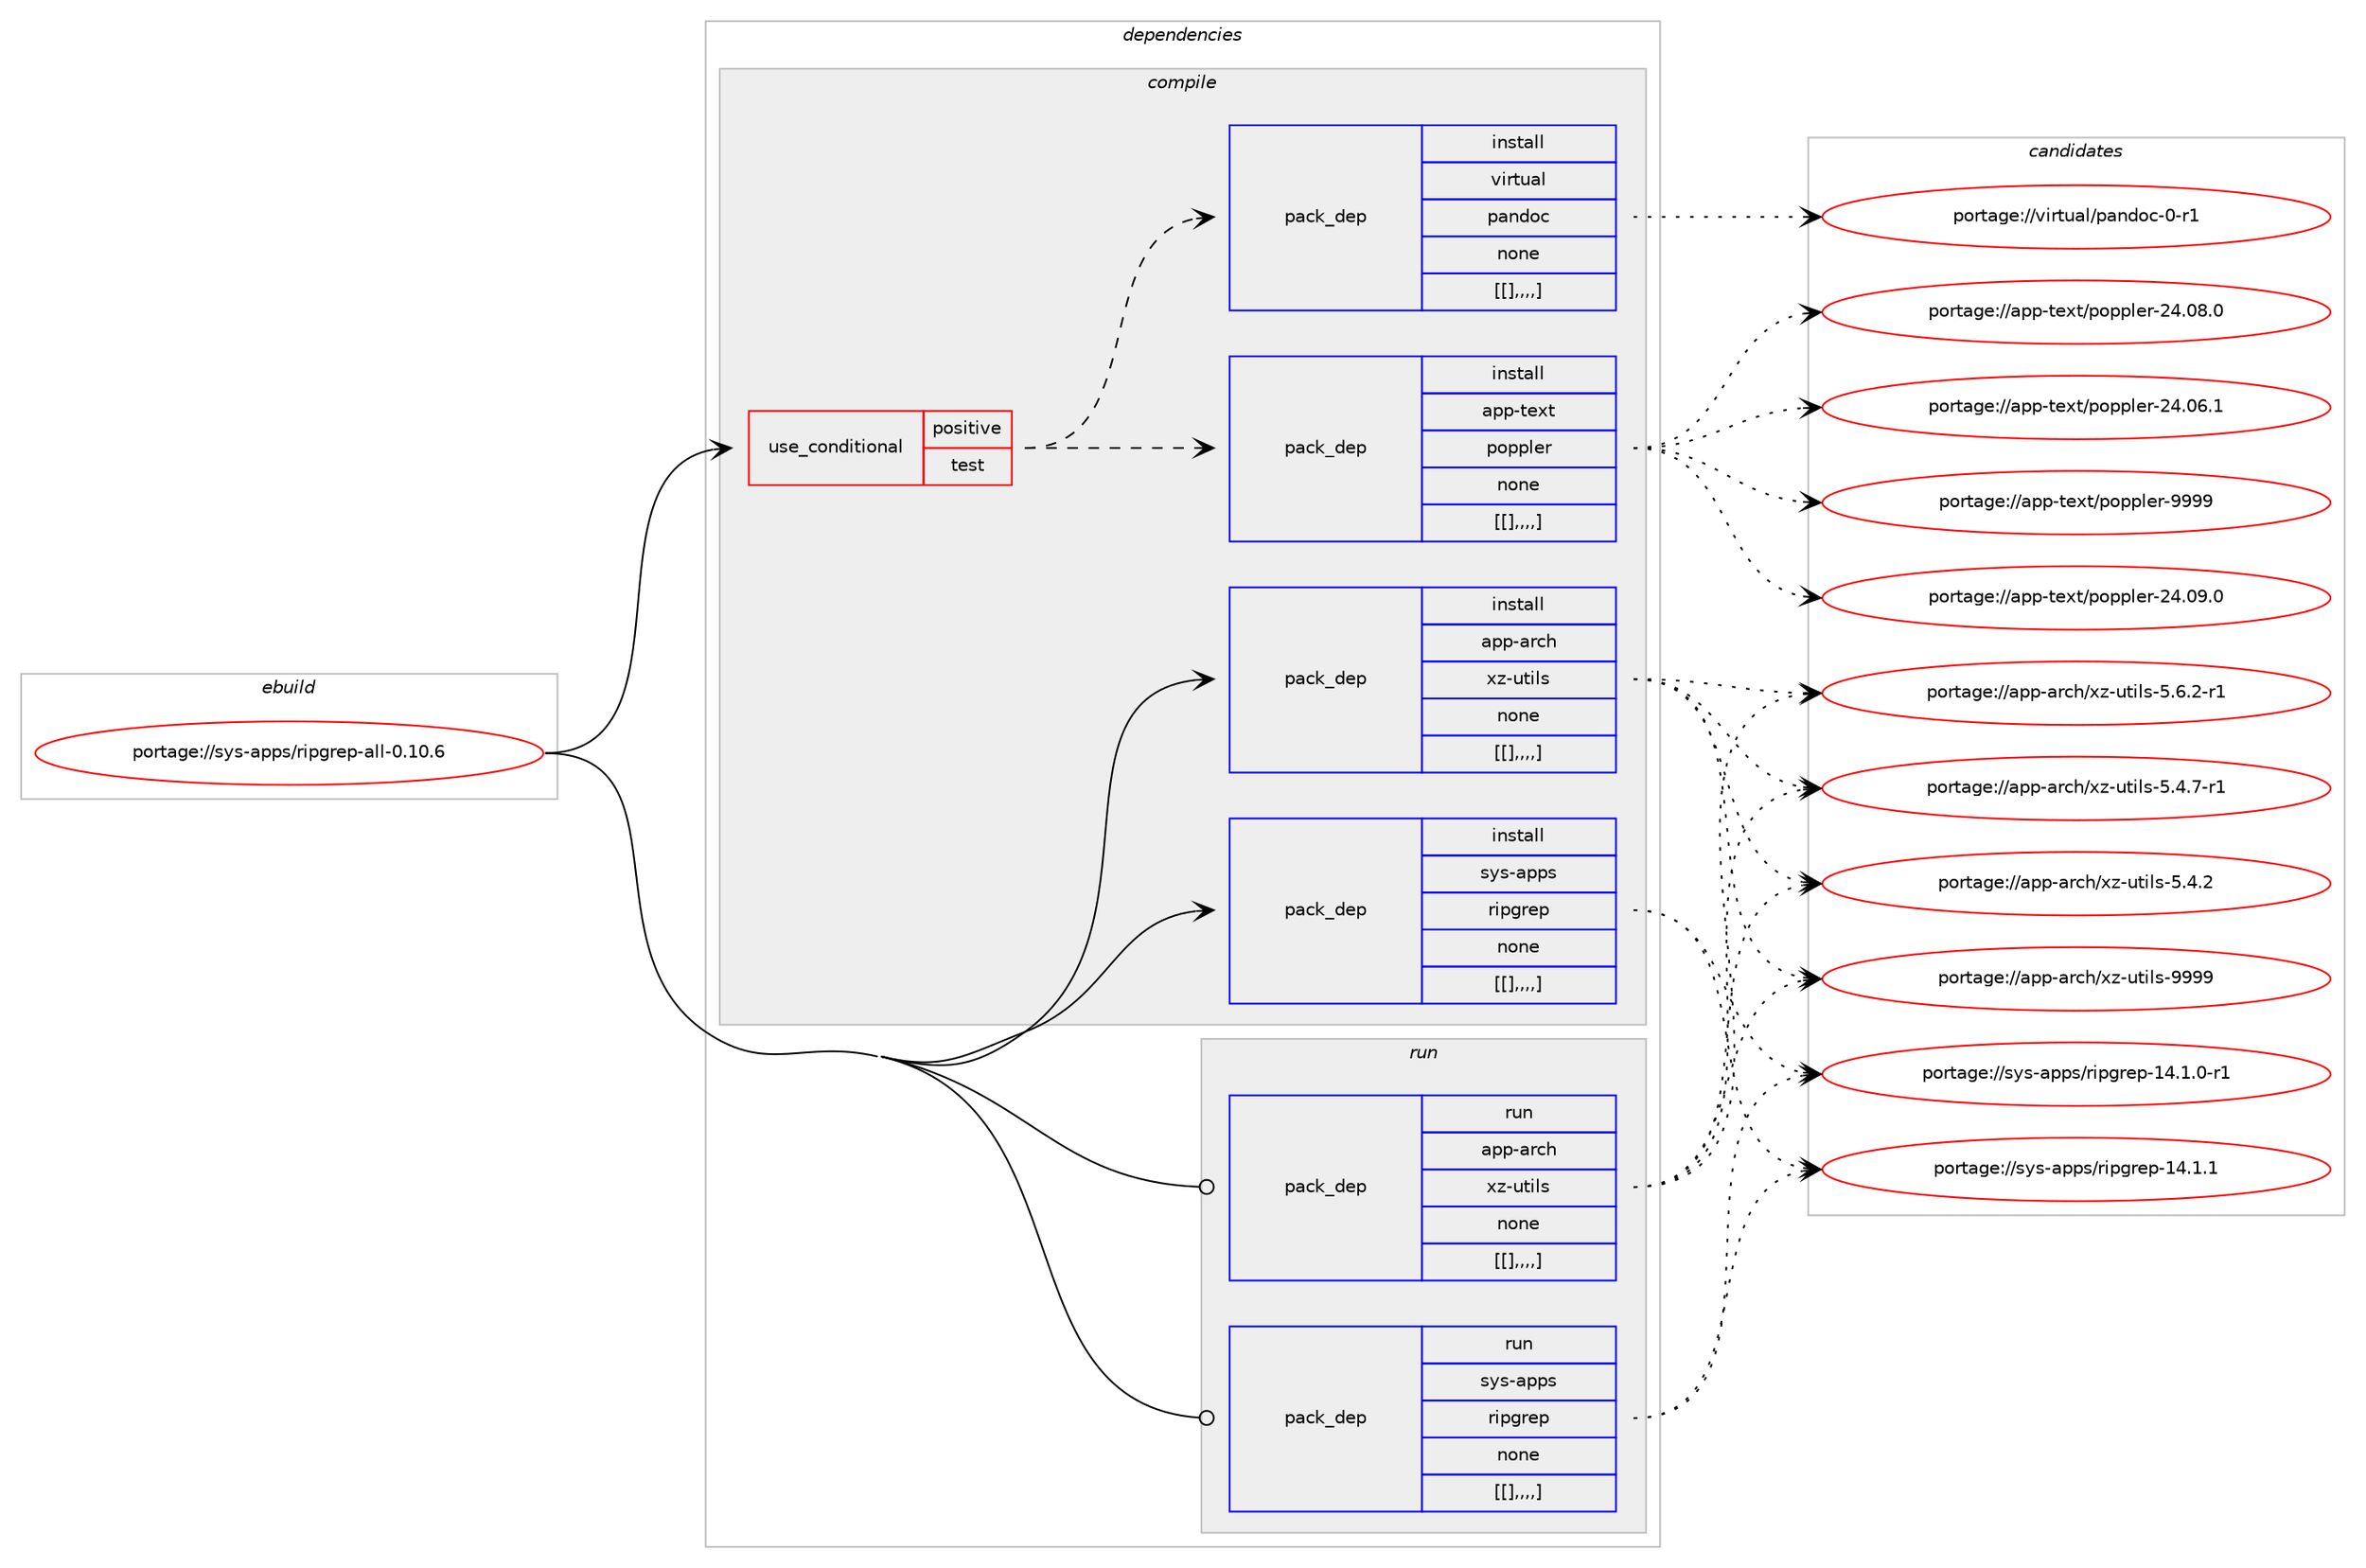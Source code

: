 digraph prolog {

# *************
# Graph options
# *************

newrank=true;
concentrate=true;
compound=true;
graph [rankdir=LR,fontname=Helvetica,fontsize=10,ranksep=1.5];#, ranksep=2.5, nodesep=0.2];
edge  [arrowhead=vee];
node  [fontname=Helvetica,fontsize=10];

# **********
# The ebuild
# **********

subgraph cluster_leftcol {
color=gray;
label=<<i>ebuild</i>>;
id [label="portage://sys-apps/ripgrep-all-0.10.6", color=red, width=4, href="../sys-apps/ripgrep-all-0.10.6.svg"];
}

# ****************
# The dependencies
# ****************

subgraph cluster_midcol {
color=gray;
label=<<i>dependencies</i>>;
subgraph cluster_compile {
fillcolor="#eeeeee";
style=filled;
label=<<i>compile</i>>;
subgraph cond115790 {
dependency438931 [label=<<TABLE BORDER="0" CELLBORDER="1" CELLSPACING="0" CELLPADDING="4"><TR><TD ROWSPAN="3" CELLPADDING="10">use_conditional</TD></TR><TR><TD>positive</TD></TR><TR><TD>test</TD></TR></TABLE>>, shape=none, color=red];
subgraph pack320084 {
dependency438932 [label=<<TABLE BORDER="0" CELLBORDER="1" CELLSPACING="0" CELLPADDING="4" WIDTH="220"><TR><TD ROWSPAN="6" CELLPADDING="30">pack_dep</TD></TR><TR><TD WIDTH="110">install</TD></TR><TR><TD>app-text</TD></TR><TR><TD>poppler</TD></TR><TR><TD>none</TD></TR><TR><TD>[[],,,,]</TD></TR></TABLE>>, shape=none, color=blue];
}
dependency438931:e -> dependency438932:w [weight=20,style="dashed",arrowhead="vee"];
subgraph pack320085 {
dependency438933 [label=<<TABLE BORDER="0" CELLBORDER="1" CELLSPACING="0" CELLPADDING="4" WIDTH="220"><TR><TD ROWSPAN="6" CELLPADDING="30">pack_dep</TD></TR><TR><TD WIDTH="110">install</TD></TR><TR><TD>virtual</TD></TR><TR><TD>pandoc</TD></TR><TR><TD>none</TD></TR><TR><TD>[[],,,,]</TD></TR></TABLE>>, shape=none, color=blue];
}
dependency438931:e -> dependency438933:w [weight=20,style="dashed",arrowhead="vee"];
}
id:e -> dependency438931:w [weight=20,style="solid",arrowhead="vee"];
subgraph pack320086 {
dependency438934 [label=<<TABLE BORDER="0" CELLBORDER="1" CELLSPACING="0" CELLPADDING="4" WIDTH="220"><TR><TD ROWSPAN="6" CELLPADDING="30">pack_dep</TD></TR><TR><TD WIDTH="110">install</TD></TR><TR><TD>app-arch</TD></TR><TR><TD>xz-utils</TD></TR><TR><TD>none</TD></TR><TR><TD>[[],,,,]</TD></TR></TABLE>>, shape=none, color=blue];
}
id:e -> dependency438934:w [weight=20,style="solid",arrowhead="vee"];
subgraph pack320087 {
dependency438935 [label=<<TABLE BORDER="0" CELLBORDER="1" CELLSPACING="0" CELLPADDING="4" WIDTH="220"><TR><TD ROWSPAN="6" CELLPADDING="30">pack_dep</TD></TR><TR><TD WIDTH="110">install</TD></TR><TR><TD>sys-apps</TD></TR><TR><TD>ripgrep</TD></TR><TR><TD>none</TD></TR><TR><TD>[[],,,,]</TD></TR></TABLE>>, shape=none, color=blue];
}
id:e -> dependency438935:w [weight=20,style="solid",arrowhead="vee"];
}
subgraph cluster_compileandrun {
fillcolor="#eeeeee";
style=filled;
label=<<i>compile and run</i>>;
}
subgraph cluster_run {
fillcolor="#eeeeee";
style=filled;
label=<<i>run</i>>;
subgraph pack320088 {
dependency438936 [label=<<TABLE BORDER="0" CELLBORDER="1" CELLSPACING="0" CELLPADDING="4" WIDTH="220"><TR><TD ROWSPAN="6" CELLPADDING="30">pack_dep</TD></TR><TR><TD WIDTH="110">run</TD></TR><TR><TD>app-arch</TD></TR><TR><TD>xz-utils</TD></TR><TR><TD>none</TD></TR><TR><TD>[[],,,,]</TD></TR></TABLE>>, shape=none, color=blue];
}
id:e -> dependency438936:w [weight=20,style="solid",arrowhead="odot"];
subgraph pack320089 {
dependency438937 [label=<<TABLE BORDER="0" CELLBORDER="1" CELLSPACING="0" CELLPADDING="4" WIDTH="220"><TR><TD ROWSPAN="6" CELLPADDING="30">pack_dep</TD></TR><TR><TD WIDTH="110">run</TD></TR><TR><TD>sys-apps</TD></TR><TR><TD>ripgrep</TD></TR><TR><TD>none</TD></TR><TR><TD>[[],,,,]</TD></TR></TABLE>>, shape=none, color=blue];
}
id:e -> dependency438937:w [weight=20,style="solid",arrowhead="odot"];
}
}

# **************
# The candidates
# **************

subgraph cluster_choices {
rank=same;
color=gray;
label=<<i>candidates</i>>;

subgraph choice320084 {
color=black;
nodesep=1;
choice9711211245116101120116471121111121121081011144557575757 [label="portage://app-text/poppler-9999", color=red, width=4,href="../app-text/poppler-9999.svg"];
choice9711211245116101120116471121111121121081011144550524648574648 [label="portage://app-text/poppler-24.09.0", color=red, width=4,href="../app-text/poppler-24.09.0.svg"];
choice9711211245116101120116471121111121121081011144550524648564648 [label="portage://app-text/poppler-24.08.0", color=red, width=4,href="../app-text/poppler-24.08.0.svg"];
choice9711211245116101120116471121111121121081011144550524648544649 [label="portage://app-text/poppler-24.06.1", color=red, width=4,href="../app-text/poppler-24.06.1.svg"];
dependency438932:e -> choice9711211245116101120116471121111121121081011144557575757:w [style=dotted,weight="100"];
dependency438932:e -> choice9711211245116101120116471121111121121081011144550524648574648:w [style=dotted,weight="100"];
dependency438932:e -> choice9711211245116101120116471121111121121081011144550524648564648:w [style=dotted,weight="100"];
dependency438932:e -> choice9711211245116101120116471121111121121081011144550524648544649:w [style=dotted,weight="100"];
}
subgraph choice320085 {
color=black;
nodesep=1;
choice1181051141161179710847112971101001119945484511449 [label="portage://virtual/pandoc-0-r1", color=red, width=4,href="../virtual/pandoc-0-r1.svg"];
dependency438933:e -> choice1181051141161179710847112971101001119945484511449:w [style=dotted,weight="100"];
}
subgraph choice320086 {
color=black;
nodesep=1;
choice9711211245971149910447120122451171161051081154557575757 [label="portage://app-arch/xz-utils-9999", color=red, width=4,href="../app-arch/xz-utils-9999.svg"];
choice9711211245971149910447120122451171161051081154553465446504511449 [label="portage://app-arch/xz-utils-5.6.2-r1", color=red, width=4,href="../app-arch/xz-utils-5.6.2-r1.svg"];
choice9711211245971149910447120122451171161051081154553465246554511449 [label="portage://app-arch/xz-utils-5.4.7-r1", color=red, width=4,href="../app-arch/xz-utils-5.4.7-r1.svg"];
choice971121124597114991044712012245117116105108115455346524650 [label="portage://app-arch/xz-utils-5.4.2", color=red, width=4,href="../app-arch/xz-utils-5.4.2.svg"];
dependency438934:e -> choice9711211245971149910447120122451171161051081154557575757:w [style=dotted,weight="100"];
dependency438934:e -> choice9711211245971149910447120122451171161051081154553465446504511449:w [style=dotted,weight="100"];
dependency438934:e -> choice9711211245971149910447120122451171161051081154553465246554511449:w [style=dotted,weight="100"];
dependency438934:e -> choice971121124597114991044712012245117116105108115455346524650:w [style=dotted,weight="100"];
}
subgraph choice320087 {
color=black;
nodesep=1;
choice11512111545971121121154711410511210311410111245495246494649 [label="portage://sys-apps/ripgrep-14.1.1", color=red, width=4,href="../sys-apps/ripgrep-14.1.1.svg"];
choice115121115459711211211547114105112103114101112454952464946484511449 [label="portage://sys-apps/ripgrep-14.1.0-r1", color=red, width=4,href="../sys-apps/ripgrep-14.1.0-r1.svg"];
dependency438935:e -> choice11512111545971121121154711410511210311410111245495246494649:w [style=dotted,weight="100"];
dependency438935:e -> choice115121115459711211211547114105112103114101112454952464946484511449:w [style=dotted,weight="100"];
}
subgraph choice320088 {
color=black;
nodesep=1;
choice9711211245971149910447120122451171161051081154557575757 [label="portage://app-arch/xz-utils-9999", color=red, width=4,href="../app-arch/xz-utils-9999.svg"];
choice9711211245971149910447120122451171161051081154553465446504511449 [label="portage://app-arch/xz-utils-5.6.2-r1", color=red, width=4,href="../app-arch/xz-utils-5.6.2-r1.svg"];
choice9711211245971149910447120122451171161051081154553465246554511449 [label="portage://app-arch/xz-utils-5.4.7-r1", color=red, width=4,href="../app-arch/xz-utils-5.4.7-r1.svg"];
choice971121124597114991044712012245117116105108115455346524650 [label="portage://app-arch/xz-utils-5.4.2", color=red, width=4,href="../app-arch/xz-utils-5.4.2.svg"];
dependency438936:e -> choice9711211245971149910447120122451171161051081154557575757:w [style=dotted,weight="100"];
dependency438936:e -> choice9711211245971149910447120122451171161051081154553465446504511449:w [style=dotted,weight="100"];
dependency438936:e -> choice9711211245971149910447120122451171161051081154553465246554511449:w [style=dotted,weight="100"];
dependency438936:e -> choice971121124597114991044712012245117116105108115455346524650:w [style=dotted,weight="100"];
}
subgraph choice320089 {
color=black;
nodesep=1;
choice11512111545971121121154711410511210311410111245495246494649 [label="portage://sys-apps/ripgrep-14.1.1", color=red, width=4,href="../sys-apps/ripgrep-14.1.1.svg"];
choice115121115459711211211547114105112103114101112454952464946484511449 [label="portage://sys-apps/ripgrep-14.1.0-r1", color=red, width=4,href="../sys-apps/ripgrep-14.1.0-r1.svg"];
dependency438937:e -> choice11512111545971121121154711410511210311410111245495246494649:w [style=dotted,weight="100"];
dependency438937:e -> choice115121115459711211211547114105112103114101112454952464946484511449:w [style=dotted,weight="100"];
}
}

}
